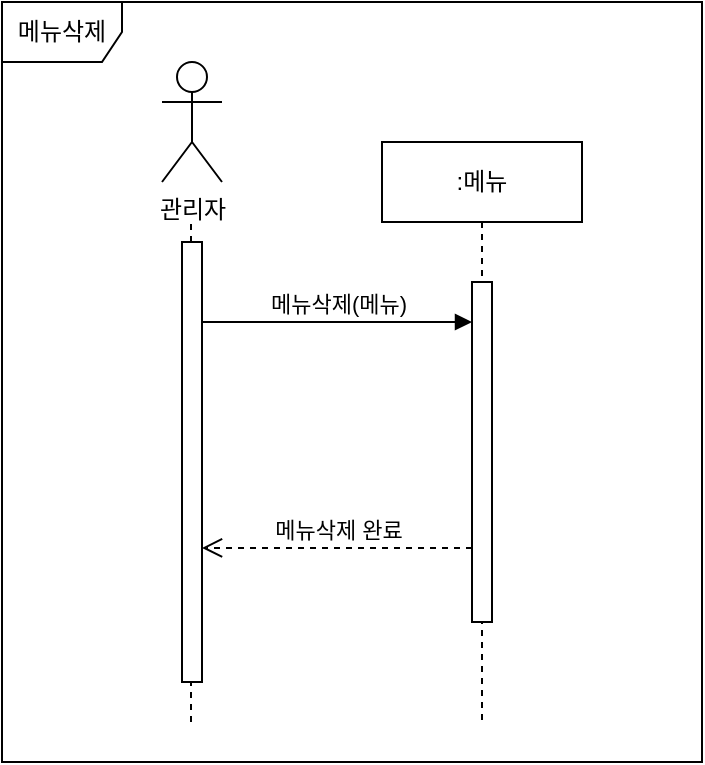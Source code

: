 <mxfile version="13.9.7" type="device"><diagram id="I5rOKLDulZHCpnhm8ujL" name="Page-1"><mxGraphModel dx="932" dy="564" grid="1" gridSize="10" guides="1" tooltips="1" connect="1" arrows="1" fold="1" page="1" pageScale="1" pageWidth="827" pageHeight="1169" math="0" shadow="0"><root><mxCell id="0"/><mxCell id="1" parent="0"/><mxCell id="_wdQTnGq_GNpbZBAsusH-1" value="메뉴삭제" style="shape=umlFrame;whiteSpace=wrap;html=1;" parent="1" vertex="1"><mxGeometry x="150" y="170" width="350" height="380" as="geometry"/></mxCell><mxCell id="_wdQTnGq_GNpbZBAsusH-2" value="관리자" style="shape=umlActor;verticalLabelPosition=bottom;verticalAlign=top;html=1;" parent="1" vertex="1"><mxGeometry x="230" y="200" width="30" height="60" as="geometry"/></mxCell><mxCell id="_wdQTnGq_GNpbZBAsusH-3" value=":메뉴" style="shape=umlLifeline;perimeter=lifelinePerimeter;whiteSpace=wrap;html=1;container=1;collapsible=0;recursiveResize=0;outlineConnect=0;" parent="1" vertex="1"><mxGeometry x="340" y="240" width="100" height="290" as="geometry"/></mxCell><mxCell id="_wdQTnGq_GNpbZBAsusH-8" value="" style="html=1;points=[];perimeter=orthogonalPerimeter;" parent="_wdQTnGq_GNpbZBAsusH-3" vertex="1"><mxGeometry x="45" y="70" width="10" height="170" as="geometry"/></mxCell><mxCell id="_wdQTnGq_GNpbZBAsusH-5" value="" style="endArrow=none;dashed=1;html=1;" parent="1" edge="1"><mxGeometry width="50" height="50" relative="1" as="geometry"><mxPoint x="244.5" y="530" as="sourcePoint"/><mxPoint x="244.5" y="280" as="targetPoint"/></mxGeometry></mxCell><mxCell id="_wdQTnGq_GNpbZBAsusH-7" value="" style="html=1;points=[];perimeter=orthogonalPerimeter;" parent="1" vertex="1"><mxGeometry x="240" y="290" width="10" height="220" as="geometry"/></mxCell><mxCell id="_wdQTnGq_GNpbZBAsusH-10" value="메뉴삭제(메뉴)" style="html=1;verticalAlign=bottom;endArrow=block;" parent="1" target="_wdQTnGq_GNpbZBAsusH-8" edge="1"><mxGeometry width="80" relative="1" as="geometry"><mxPoint x="250" y="330" as="sourcePoint"/><mxPoint x="330" y="330" as="targetPoint"/></mxGeometry></mxCell><mxCell id="_wdQTnGq_GNpbZBAsusH-15" value="메뉴삭제 완료" style="html=1;verticalAlign=bottom;endArrow=open;dashed=1;endSize=8;exitX=0;exitY=0.782;exitDx=0;exitDy=0;exitPerimeter=0;" parent="1" source="_wdQTnGq_GNpbZBAsusH-8" target="_wdQTnGq_GNpbZBAsusH-7" edge="1"><mxGeometry relative="1" as="geometry"><mxPoint x="380" y="440" as="sourcePoint"/><mxPoint x="300" y="440" as="targetPoint"/></mxGeometry></mxCell></root></mxGraphModel></diagram></mxfile>